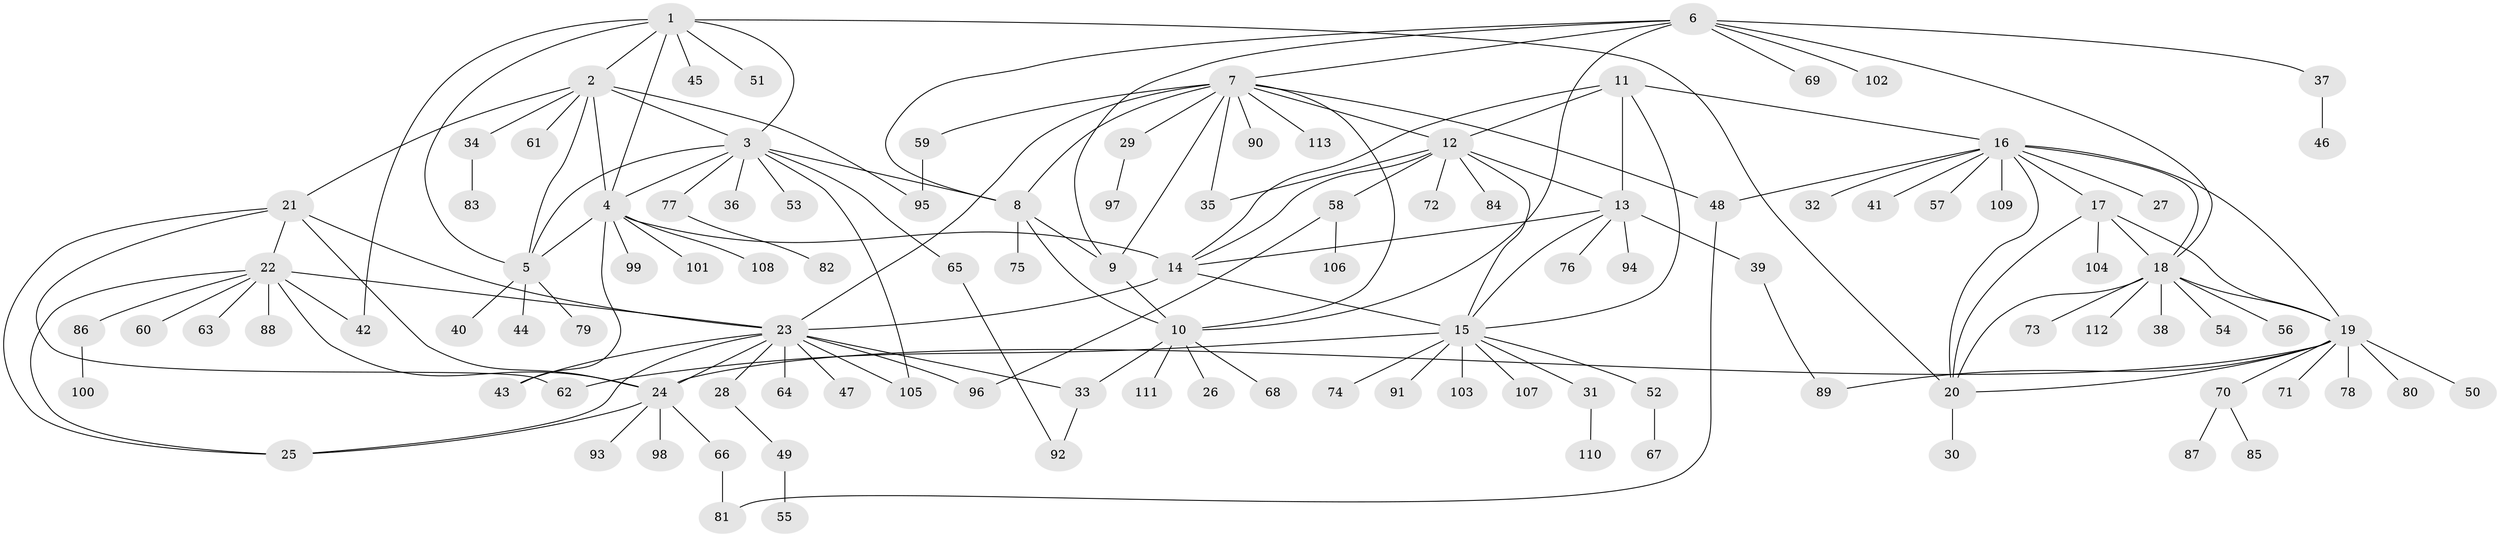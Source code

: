 // Generated by graph-tools (version 1.1) at 2025/02/03/09/25 03:02:48]
// undirected, 113 vertices, 160 edges
graph export_dot {
graph [start="1"]
  node [color=gray90,style=filled];
  1;
  2;
  3;
  4;
  5;
  6;
  7;
  8;
  9;
  10;
  11;
  12;
  13;
  14;
  15;
  16;
  17;
  18;
  19;
  20;
  21;
  22;
  23;
  24;
  25;
  26;
  27;
  28;
  29;
  30;
  31;
  32;
  33;
  34;
  35;
  36;
  37;
  38;
  39;
  40;
  41;
  42;
  43;
  44;
  45;
  46;
  47;
  48;
  49;
  50;
  51;
  52;
  53;
  54;
  55;
  56;
  57;
  58;
  59;
  60;
  61;
  62;
  63;
  64;
  65;
  66;
  67;
  68;
  69;
  70;
  71;
  72;
  73;
  74;
  75;
  76;
  77;
  78;
  79;
  80;
  81;
  82;
  83;
  84;
  85;
  86;
  87;
  88;
  89;
  90;
  91;
  92;
  93;
  94;
  95;
  96;
  97;
  98;
  99;
  100;
  101;
  102;
  103;
  104;
  105;
  106;
  107;
  108;
  109;
  110;
  111;
  112;
  113;
  1 -- 2;
  1 -- 3;
  1 -- 4;
  1 -- 5;
  1 -- 20;
  1 -- 42;
  1 -- 45;
  1 -- 51;
  2 -- 3;
  2 -- 4;
  2 -- 5;
  2 -- 21;
  2 -- 34;
  2 -- 61;
  2 -- 95;
  3 -- 4;
  3 -- 5;
  3 -- 8;
  3 -- 36;
  3 -- 53;
  3 -- 65;
  3 -- 77;
  3 -- 105;
  4 -- 5;
  4 -- 14;
  4 -- 43;
  4 -- 99;
  4 -- 101;
  4 -- 108;
  5 -- 40;
  5 -- 44;
  5 -- 79;
  6 -- 7;
  6 -- 8;
  6 -- 9;
  6 -- 10;
  6 -- 18;
  6 -- 37;
  6 -- 69;
  6 -- 102;
  7 -- 8;
  7 -- 9;
  7 -- 10;
  7 -- 12;
  7 -- 23;
  7 -- 29;
  7 -- 35;
  7 -- 48;
  7 -- 59;
  7 -- 90;
  7 -- 113;
  8 -- 9;
  8 -- 10;
  8 -- 75;
  9 -- 10;
  10 -- 26;
  10 -- 33;
  10 -- 68;
  10 -- 111;
  11 -- 12;
  11 -- 13;
  11 -- 14;
  11 -- 15;
  11 -- 16;
  12 -- 13;
  12 -- 14;
  12 -- 15;
  12 -- 35;
  12 -- 58;
  12 -- 72;
  12 -- 84;
  13 -- 14;
  13 -- 15;
  13 -- 39;
  13 -- 76;
  13 -- 94;
  14 -- 15;
  14 -- 23;
  15 -- 31;
  15 -- 52;
  15 -- 62;
  15 -- 74;
  15 -- 91;
  15 -- 103;
  15 -- 107;
  16 -- 17;
  16 -- 18;
  16 -- 19;
  16 -- 20;
  16 -- 27;
  16 -- 32;
  16 -- 41;
  16 -- 48;
  16 -- 57;
  16 -- 109;
  17 -- 18;
  17 -- 19;
  17 -- 20;
  17 -- 104;
  18 -- 19;
  18 -- 20;
  18 -- 38;
  18 -- 54;
  18 -- 56;
  18 -- 73;
  18 -- 112;
  19 -- 20;
  19 -- 24;
  19 -- 50;
  19 -- 70;
  19 -- 71;
  19 -- 78;
  19 -- 80;
  19 -- 89;
  20 -- 30;
  21 -- 22;
  21 -- 23;
  21 -- 24;
  21 -- 25;
  21 -- 62;
  22 -- 23;
  22 -- 24;
  22 -- 25;
  22 -- 42;
  22 -- 60;
  22 -- 63;
  22 -- 86;
  22 -- 88;
  23 -- 24;
  23 -- 25;
  23 -- 28;
  23 -- 33;
  23 -- 43;
  23 -- 47;
  23 -- 64;
  23 -- 96;
  23 -- 105;
  24 -- 25;
  24 -- 66;
  24 -- 93;
  24 -- 98;
  28 -- 49;
  29 -- 97;
  31 -- 110;
  33 -- 92;
  34 -- 83;
  37 -- 46;
  39 -- 89;
  48 -- 81;
  49 -- 55;
  52 -- 67;
  58 -- 96;
  58 -- 106;
  59 -- 95;
  65 -- 92;
  66 -- 81;
  70 -- 85;
  70 -- 87;
  77 -- 82;
  86 -- 100;
}
